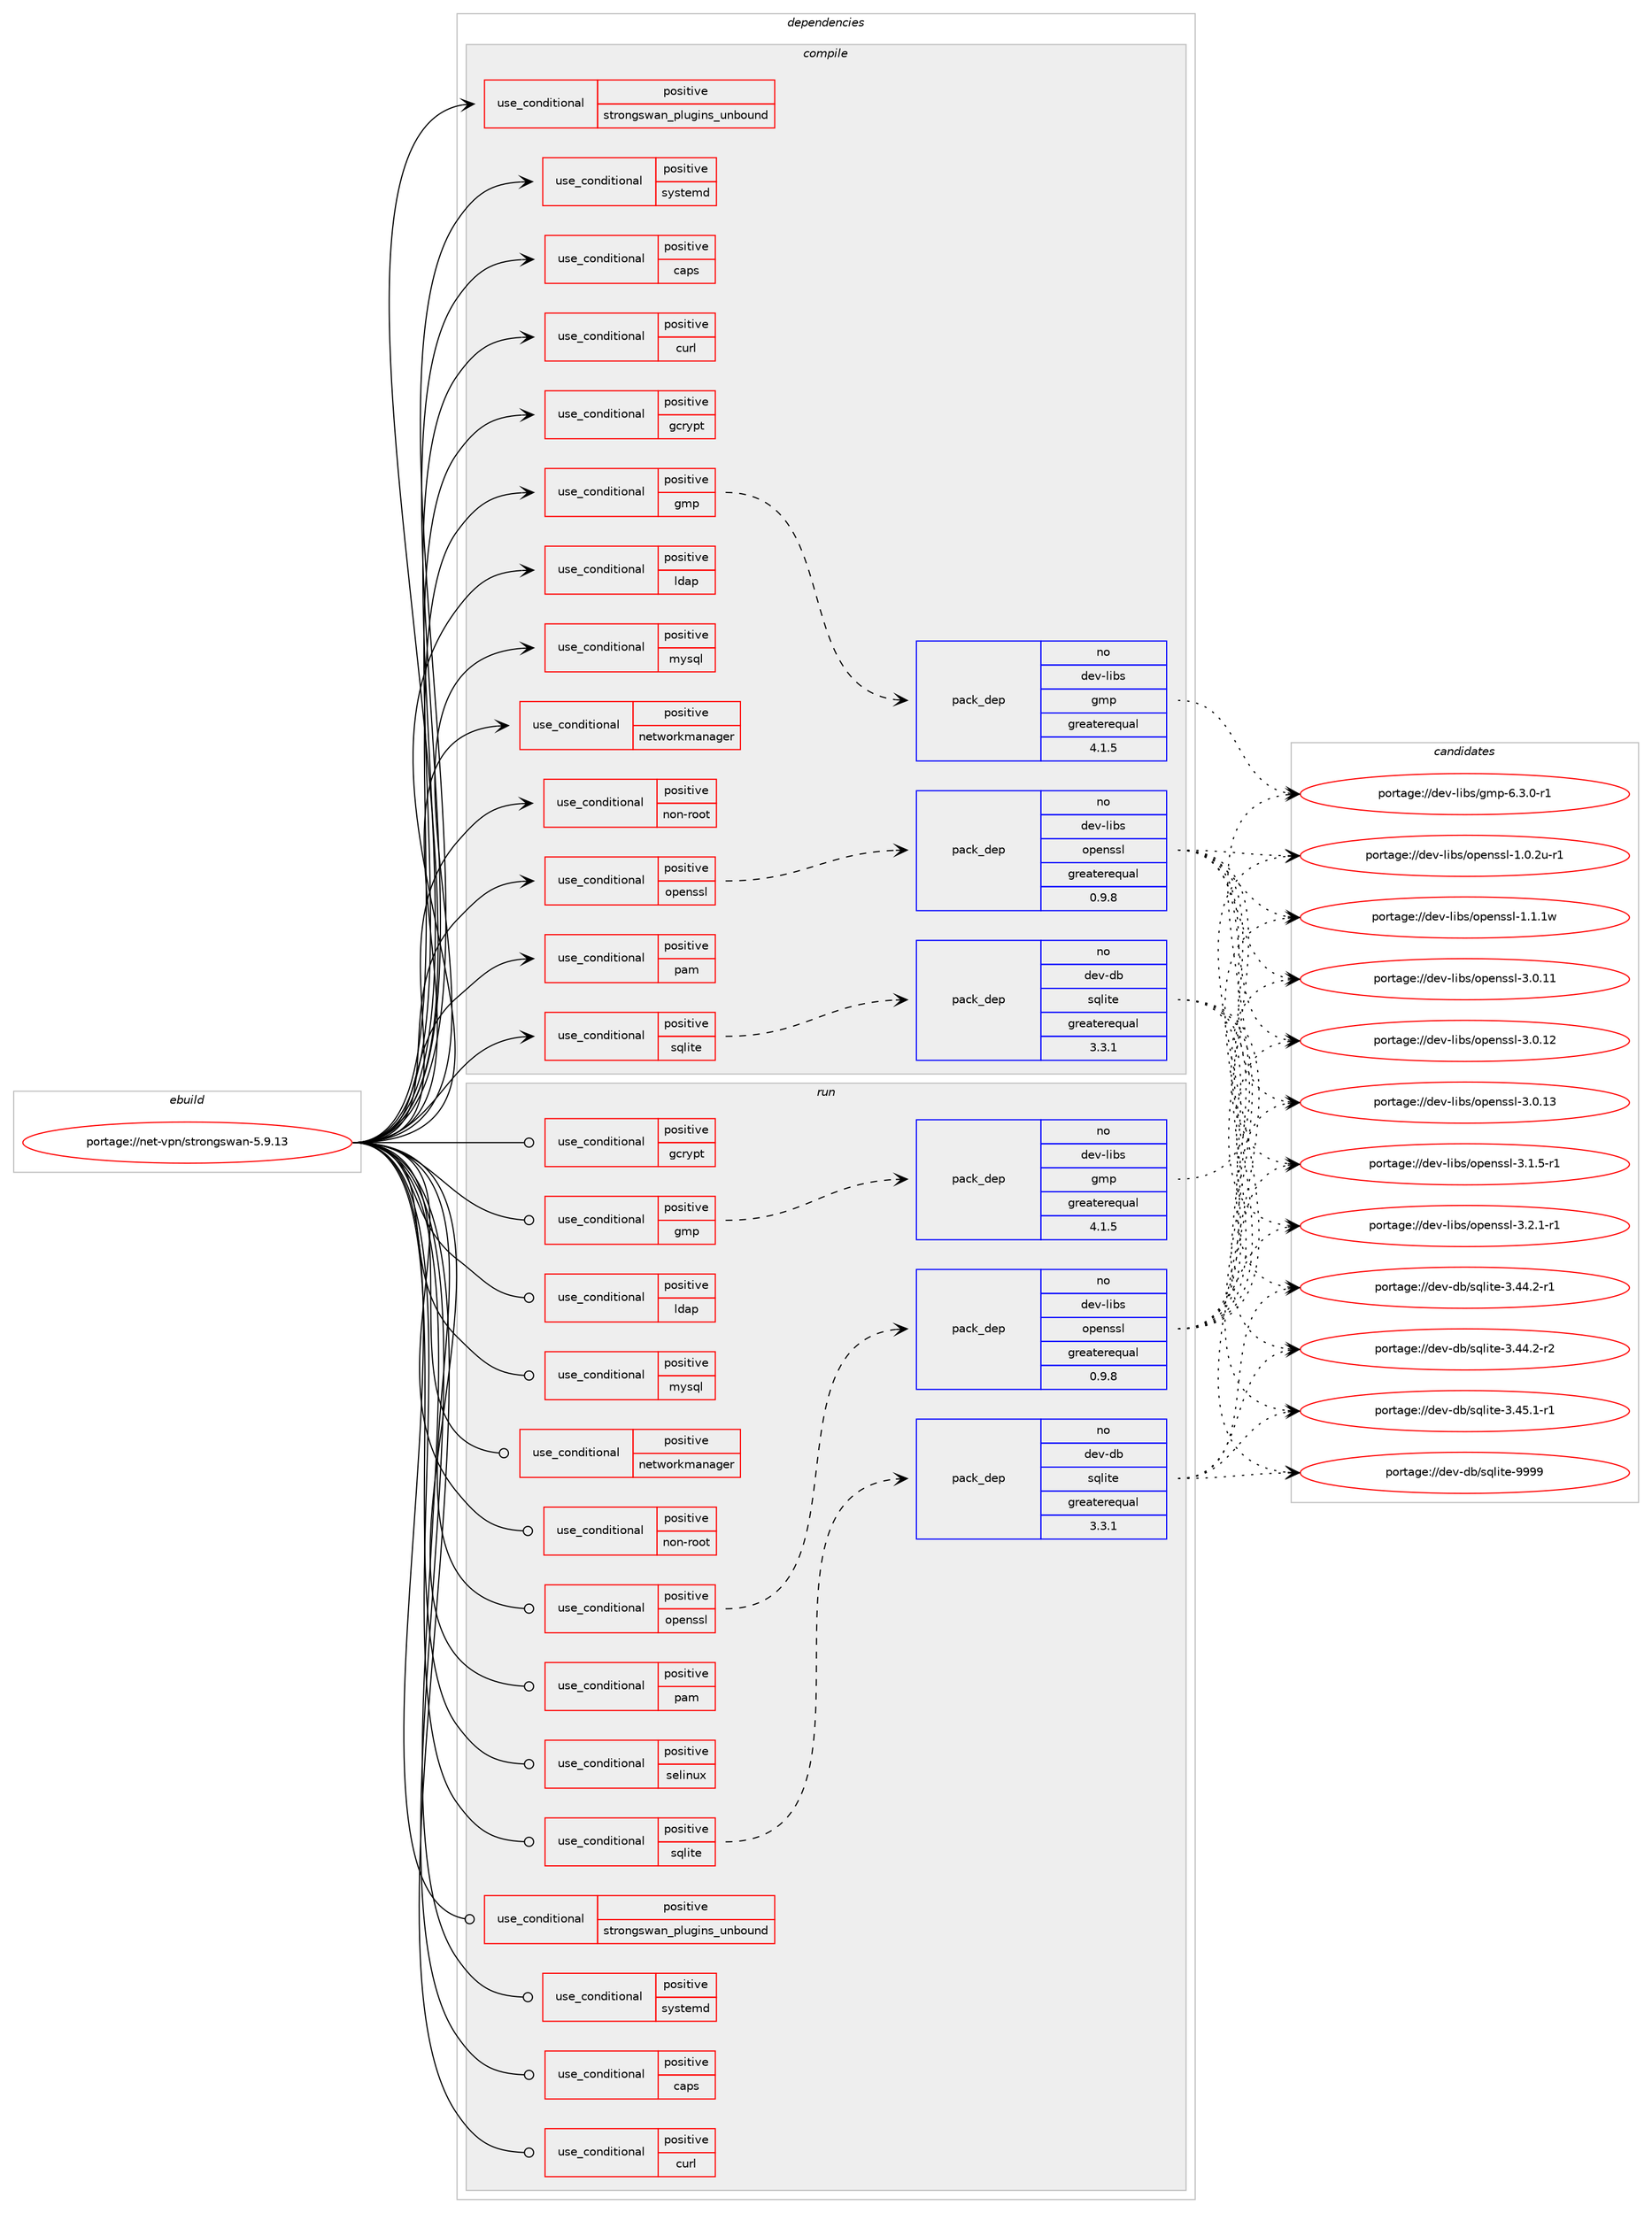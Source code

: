 digraph prolog {

# *************
# Graph options
# *************

newrank=true;
concentrate=true;
compound=true;
graph [rankdir=LR,fontname=Helvetica,fontsize=10,ranksep=1.5];#, ranksep=2.5, nodesep=0.2];
edge  [arrowhead=vee];
node  [fontname=Helvetica,fontsize=10];

# **********
# The ebuild
# **********

subgraph cluster_leftcol {
color=gray;
rank=same;
label=<<i>ebuild</i>>;
id [label="portage://net-vpn/strongswan-5.9.13", color=red, width=4, href="../net-vpn/strongswan-5.9.13.svg"];
}

# ****************
# The dependencies
# ****************

subgraph cluster_midcol {
color=gray;
label=<<i>dependencies</i>>;
subgraph cluster_compile {
fillcolor="#eeeeee";
style=filled;
label=<<i>compile</i>>;
subgraph cond6357 {
dependency8934 [label=<<TABLE BORDER="0" CELLBORDER="1" CELLSPACING="0" CELLPADDING="4"><TR><TD ROWSPAN="3" CELLPADDING="10">use_conditional</TD></TR><TR><TD>positive</TD></TR><TR><TD>caps</TD></TR></TABLE>>, shape=none, color=red];
# *** BEGIN UNKNOWN DEPENDENCY TYPE (TODO) ***
# dependency8934 -> package_dependency(portage://net-vpn/strongswan-5.9.13,install,no,sys-libs,libcap,none,[,,],[],[])
# *** END UNKNOWN DEPENDENCY TYPE (TODO) ***

}
id:e -> dependency8934:w [weight=20,style="solid",arrowhead="vee"];
subgraph cond6358 {
dependency8935 [label=<<TABLE BORDER="0" CELLBORDER="1" CELLSPACING="0" CELLPADDING="4"><TR><TD ROWSPAN="3" CELLPADDING="10">use_conditional</TD></TR><TR><TD>positive</TD></TR><TR><TD>curl</TD></TR></TABLE>>, shape=none, color=red];
# *** BEGIN UNKNOWN DEPENDENCY TYPE (TODO) ***
# dependency8935 -> package_dependency(portage://net-vpn/strongswan-5.9.13,install,no,net-misc,curl,none,[,,],[],[])
# *** END UNKNOWN DEPENDENCY TYPE (TODO) ***

}
id:e -> dependency8935:w [weight=20,style="solid",arrowhead="vee"];
subgraph cond6359 {
dependency8936 [label=<<TABLE BORDER="0" CELLBORDER="1" CELLSPACING="0" CELLPADDING="4"><TR><TD ROWSPAN="3" CELLPADDING="10">use_conditional</TD></TR><TR><TD>positive</TD></TR><TR><TD>gcrypt</TD></TR></TABLE>>, shape=none, color=red];
# *** BEGIN UNKNOWN DEPENDENCY TYPE (TODO) ***
# dependency8936 -> package_dependency(portage://net-vpn/strongswan-5.9.13,install,no,dev-libs,libgcrypt,none,[,,],any_same_slot,[])
# *** END UNKNOWN DEPENDENCY TYPE (TODO) ***

}
id:e -> dependency8936:w [weight=20,style="solid",arrowhead="vee"];
subgraph cond6360 {
dependency8937 [label=<<TABLE BORDER="0" CELLBORDER="1" CELLSPACING="0" CELLPADDING="4"><TR><TD ROWSPAN="3" CELLPADDING="10">use_conditional</TD></TR><TR><TD>positive</TD></TR><TR><TD>gmp</TD></TR></TABLE>>, shape=none, color=red];
subgraph pack2495 {
dependency8938 [label=<<TABLE BORDER="0" CELLBORDER="1" CELLSPACING="0" CELLPADDING="4" WIDTH="220"><TR><TD ROWSPAN="6" CELLPADDING="30">pack_dep</TD></TR><TR><TD WIDTH="110">no</TD></TR><TR><TD>dev-libs</TD></TR><TR><TD>gmp</TD></TR><TR><TD>greaterequal</TD></TR><TR><TD>4.1.5</TD></TR></TABLE>>, shape=none, color=blue];
}
dependency8937:e -> dependency8938:w [weight=20,style="dashed",arrowhead="vee"];
}
id:e -> dependency8937:w [weight=20,style="solid",arrowhead="vee"];
subgraph cond6361 {
dependency8939 [label=<<TABLE BORDER="0" CELLBORDER="1" CELLSPACING="0" CELLPADDING="4"><TR><TD ROWSPAN="3" CELLPADDING="10">use_conditional</TD></TR><TR><TD>positive</TD></TR><TR><TD>ldap</TD></TR></TABLE>>, shape=none, color=red];
# *** BEGIN UNKNOWN DEPENDENCY TYPE (TODO) ***
# dependency8939 -> package_dependency(portage://net-vpn/strongswan-5.9.13,install,no,net-nds,openldap,none,[,,],any_same_slot,[])
# *** END UNKNOWN DEPENDENCY TYPE (TODO) ***

}
id:e -> dependency8939:w [weight=20,style="solid",arrowhead="vee"];
subgraph cond6362 {
dependency8940 [label=<<TABLE BORDER="0" CELLBORDER="1" CELLSPACING="0" CELLPADDING="4"><TR><TD ROWSPAN="3" CELLPADDING="10">use_conditional</TD></TR><TR><TD>positive</TD></TR><TR><TD>mysql</TD></TR></TABLE>>, shape=none, color=red];
# *** BEGIN UNKNOWN DEPENDENCY TYPE (TODO) ***
# dependency8940 -> package_dependency(portage://net-vpn/strongswan-5.9.13,install,no,dev-db,mysql-connector-c,none,[,,],any_same_slot,[])
# *** END UNKNOWN DEPENDENCY TYPE (TODO) ***

}
id:e -> dependency8940:w [weight=20,style="solid",arrowhead="vee"];
subgraph cond6363 {
dependency8941 [label=<<TABLE BORDER="0" CELLBORDER="1" CELLSPACING="0" CELLPADDING="4"><TR><TD ROWSPAN="3" CELLPADDING="10">use_conditional</TD></TR><TR><TD>positive</TD></TR><TR><TD>networkmanager</TD></TR></TABLE>>, shape=none, color=red];
# *** BEGIN UNKNOWN DEPENDENCY TYPE (TODO) ***
# dependency8941 -> package_dependency(portage://net-vpn/strongswan-5.9.13,install,no,net-misc,networkmanager,none,[,,],[],[])
# *** END UNKNOWN DEPENDENCY TYPE (TODO) ***

}
id:e -> dependency8941:w [weight=20,style="solid",arrowhead="vee"];
subgraph cond6364 {
dependency8942 [label=<<TABLE BORDER="0" CELLBORDER="1" CELLSPACING="0" CELLPADDING="4"><TR><TD ROWSPAN="3" CELLPADDING="10">use_conditional</TD></TR><TR><TD>positive</TD></TR><TR><TD>non-root</TD></TR></TABLE>>, shape=none, color=red];
# *** BEGIN UNKNOWN DEPENDENCY TYPE (TODO) ***
# dependency8942 -> package_dependency(portage://net-vpn/strongswan-5.9.13,install,no,acct-user,ipsec,none,[,,],[],[])
# *** END UNKNOWN DEPENDENCY TYPE (TODO) ***

# *** BEGIN UNKNOWN DEPENDENCY TYPE (TODO) ***
# dependency8942 -> package_dependency(portage://net-vpn/strongswan-5.9.13,install,no,acct-group,ipsec,none,[,,],[],[])
# *** END UNKNOWN DEPENDENCY TYPE (TODO) ***

}
id:e -> dependency8942:w [weight=20,style="solid",arrowhead="vee"];
subgraph cond6365 {
dependency8943 [label=<<TABLE BORDER="0" CELLBORDER="1" CELLSPACING="0" CELLPADDING="4"><TR><TD ROWSPAN="3" CELLPADDING="10">use_conditional</TD></TR><TR><TD>positive</TD></TR><TR><TD>openssl</TD></TR></TABLE>>, shape=none, color=red];
subgraph pack2496 {
dependency8944 [label=<<TABLE BORDER="0" CELLBORDER="1" CELLSPACING="0" CELLPADDING="4" WIDTH="220"><TR><TD ROWSPAN="6" CELLPADDING="30">pack_dep</TD></TR><TR><TD WIDTH="110">no</TD></TR><TR><TD>dev-libs</TD></TR><TR><TD>openssl</TD></TR><TR><TD>greaterequal</TD></TR><TR><TD>0.9.8</TD></TR></TABLE>>, shape=none, color=blue];
}
dependency8943:e -> dependency8944:w [weight=20,style="dashed",arrowhead="vee"];
}
id:e -> dependency8943:w [weight=20,style="solid",arrowhead="vee"];
subgraph cond6366 {
dependency8945 [label=<<TABLE BORDER="0" CELLBORDER="1" CELLSPACING="0" CELLPADDING="4"><TR><TD ROWSPAN="3" CELLPADDING="10">use_conditional</TD></TR><TR><TD>positive</TD></TR><TR><TD>pam</TD></TR></TABLE>>, shape=none, color=red];
# *** BEGIN UNKNOWN DEPENDENCY TYPE (TODO) ***
# dependency8945 -> package_dependency(portage://net-vpn/strongswan-5.9.13,install,no,sys-libs,pam,none,[,,],[],[])
# *** END UNKNOWN DEPENDENCY TYPE (TODO) ***

}
id:e -> dependency8945:w [weight=20,style="solid",arrowhead="vee"];
subgraph cond6367 {
dependency8946 [label=<<TABLE BORDER="0" CELLBORDER="1" CELLSPACING="0" CELLPADDING="4"><TR><TD ROWSPAN="3" CELLPADDING="10">use_conditional</TD></TR><TR><TD>positive</TD></TR><TR><TD>sqlite</TD></TR></TABLE>>, shape=none, color=red];
subgraph pack2497 {
dependency8947 [label=<<TABLE BORDER="0" CELLBORDER="1" CELLSPACING="0" CELLPADDING="4" WIDTH="220"><TR><TD ROWSPAN="6" CELLPADDING="30">pack_dep</TD></TR><TR><TD WIDTH="110">no</TD></TR><TR><TD>dev-db</TD></TR><TR><TD>sqlite</TD></TR><TR><TD>greaterequal</TD></TR><TR><TD>3.3.1</TD></TR></TABLE>>, shape=none, color=blue];
}
dependency8946:e -> dependency8947:w [weight=20,style="dashed",arrowhead="vee"];
}
id:e -> dependency8946:w [weight=20,style="solid",arrowhead="vee"];
subgraph cond6368 {
dependency8948 [label=<<TABLE BORDER="0" CELLBORDER="1" CELLSPACING="0" CELLPADDING="4"><TR><TD ROWSPAN="3" CELLPADDING="10">use_conditional</TD></TR><TR><TD>positive</TD></TR><TR><TD>strongswan_plugins_unbound</TD></TR></TABLE>>, shape=none, color=red];
# *** BEGIN UNKNOWN DEPENDENCY TYPE (TODO) ***
# dependency8948 -> package_dependency(portage://net-vpn/strongswan-5.9.13,install,no,net-dns,unbound,none,[,,],any_same_slot,[])
# *** END UNKNOWN DEPENDENCY TYPE (TODO) ***

# *** BEGIN UNKNOWN DEPENDENCY TYPE (TODO) ***
# dependency8948 -> package_dependency(portage://net-vpn/strongswan-5.9.13,install,no,net-libs,ldns,none,[,,],any_same_slot,[])
# *** END UNKNOWN DEPENDENCY TYPE (TODO) ***

}
id:e -> dependency8948:w [weight=20,style="solid",arrowhead="vee"];
subgraph cond6369 {
dependency8949 [label=<<TABLE BORDER="0" CELLBORDER="1" CELLSPACING="0" CELLPADDING="4"><TR><TD ROWSPAN="3" CELLPADDING="10">use_conditional</TD></TR><TR><TD>positive</TD></TR><TR><TD>systemd</TD></TR></TABLE>>, shape=none, color=red];
# *** BEGIN UNKNOWN DEPENDENCY TYPE (TODO) ***
# dependency8949 -> package_dependency(portage://net-vpn/strongswan-5.9.13,install,no,sys-apps,systemd,none,[,,],[],[])
# *** END UNKNOWN DEPENDENCY TYPE (TODO) ***

}
id:e -> dependency8949:w [weight=20,style="solid",arrowhead="vee"];
# *** BEGIN UNKNOWN DEPENDENCY TYPE (TODO) ***
# id -> package_dependency(portage://net-vpn/strongswan-5.9.13,install,no,dev-libs,glib,none,[,,],[slot(2)],[])
# *** END UNKNOWN DEPENDENCY TYPE (TODO) ***

# *** BEGIN UNKNOWN DEPENDENCY TYPE (TODO) ***
# id -> package_dependency(portage://net-vpn/strongswan-5.9.13,install,no,sys-kernel,linux-headers,none,[,,],[],[])
# *** END UNKNOWN DEPENDENCY TYPE (TODO) ***

# *** BEGIN UNKNOWN DEPENDENCY TYPE (TODO) ***
# id -> package_dependency(portage://net-vpn/strongswan-5.9.13,install,no,virtual,linux-sources,none,[,,],[],[])
# *** END UNKNOWN DEPENDENCY TYPE (TODO) ***

}
subgraph cluster_compileandrun {
fillcolor="#eeeeee";
style=filled;
label=<<i>compile and run</i>>;
}
subgraph cluster_run {
fillcolor="#eeeeee";
style=filled;
label=<<i>run</i>>;
subgraph cond6370 {
dependency8950 [label=<<TABLE BORDER="0" CELLBORDER="1" CELLSPACING="0" CELLPADDING="4"><TR><TD ROWSPAN="3" CELLPADDING="10">use_conditional</TD></TR><TR><TD>positive</TD></TR><TR><TD>caps</TD></TR></TABLE>>, shape=none, color=red];
# *** BEGIN UNKNOWN DEPENDENCY TYPE (TODO) ***
# dependency8950 -> package_dependency(portage://net-vpn/strongswan-5.9.13,run,no,sys-libs,libcap,none,[,,],[],[])
# *** END UNKNOWN DEPENDENCY TYPE (TODO) ***

}
id:e -> dependency8950:w [weight=20,style="solid",arrowhead="odot"];
subgraph cond6371 {
dependency8951 [label=<<TABLE BORDER="0" CELLBORDER="1" CELLSPACING="0" CELLPADDING="4"><TR><TD ROWSPAN="3" CELLPADDING="10">use_conditional</TD></TR><TR><TD>positive</TD></TR><TR><TD>curl</TD></TR></TABLE>>, shape=none, color=red];
# *** BEGIN UNKNOWN DEPENDENCY TYPE (TODO) ***
# dependency8951 -> package_dependency(portage://net-vpn/strongswan-5.9.13,run,no,net-misc,curl,none,[,,],[],[])
# *** END UNKNOWN DEPENDENCY TYPE (TODO) ***

}
id:e -> dependency8951:w [weight=20,style="solid",arrowhead="odot"];
subgraph cond6372 {
dependency8952 [label=<<TABLE BORDER="0" CELLBORDER="1" CELLSPACING="0" CELLPADDING="4"><TR><TD ROWSPAN="3" CELLPADDING="10">use_conditional</TD></TR><TR><TD>positive</TD></TR><TR><TD>gcrypt</TD></TR></TABLE>>, shape=none, color=red];
# *** BEGIN UNKNOWN DEPENDENCY TYPE (TODO) ***
# dependency8952 -> package_dependency(portage://net-vpn/strongswan-5.9.13,run,no,dev-libs,libgcrypt,none,[,,],any_same_slot,[])
# *** END UNKNOWN DEPENDENCY TYPE (TODO) ***

}
id:e -> dependency8952:w [weight=20,style="solid",arrowhead="odot"];
subgraph cond6373 {
dependency8953 [label=<<TABLE BORDER="0" CELLBORDER="1" CELLSPACING="0" CELLPADDING="4"><TR><TD ROWSPAN="3" CELLPADDING="10">use_conditional</TD></TR><TR><TD>positive</TD></TR><TR><TD>gmp</TD></TR></TABLE>>, shape=none, color=red];
subgraph pack2498 {
dependency8954 [label=<<TABLE BORDER="0" CELLBORDER="1" CELLSPACING="0" CELLPADDING="4" WIDTH="220"><TR><TD ROWSPAN="6" CELLPADDING="30">pack_dep</TD></TR><TR><TD WIDTH="110">no</TD></TR><TR><TD>dev-libs</TD></TR><TR><TD>gmp</TD></TR><TR><TD>greaterequal</TD></TR><TR><TD>4.1.5</TD></TR></TABLE>>, shape=none, color=blue];
}
dependency8953:e -> dependency8954:w [weight=20,style="dashed",arrowhead="vee"];
}
id:e -> dependency8953:w [weight=20,style="solid",arrowhead="odot"];
subgraph cond6374 {
dependency8955 [label=<<TABLE BORDER="0" CELLBORDER="1" CELLSPACING="0" CELLPADDING="4"><TR><TD ROWSPAN="3" CELLPADDING="10">use_conditional</TD></TR><TR><TD>positive</TD></TR><TR><TD>ldap</TD></TR></TABLE>>, shape=none, color=red];
# *** BEGIN UNKNOWN DEPENDENCY TYPE (TODO) ***
# dependency8955 -> package_dependency(portage://net-vpn/strongswan-5.9.13,run,no,net-nds,openldap,none,[,,],any_same_slot,[])
# *** END UNKNOWN DEPENDENCY TYPE (TODO) ***

}
id:e -> dependency8955:w [weight=20,style="solid",arrowhead="odot"];
subgraph cond6375 {
dependency8956 [label=<<TABLE BORDER="0" CELLBORDER="1" CELLSPACING="0" CELLPADDING="4"><TR><TD ROWSPAN="3" CELLPADDING="10">use_conditional</TD></TR><TR><TD>positive</TD></TR><TR><TD>mysql</TD></TR></TABLE>>, shape=none, color=red];
# *** BEGIN UNKNOWN DEPENDENCY TYPE (TODO) ***
# dependency8956 -> package_dependency(portage://net-vpn/strongswan-5.9.13,run,no,dev-db,mysql-connector-c,none,[,,],any_same_slot,[])
# *** END UNKNOWN DEPENDENCY TYPE (TODO) ***

}
id:e -> dependency8956:w [weight=20,style="solid",arrowhead="odot"];
subgraph cond6376 {
dependency8957 [label=<<TABLE BORDER="0" CELLBORDER="1" CELLSPACING="0" CELLPADDING="4"><TR><TD ROWSPAN="3" CELLPADDING="10">use_conditional</TD></TR><TR><TD>positive</TD></TR><TR><TD>networkmanager</TD></TR></TABLE>>, shape=none, color=red];
# *** BEGIN UNKNOWN DEPENDENCY TYPE (TODO) ***
# dependency8957 -> package_dependency(portage://net-vpn/strongswan-5.9.13,run,no,net-misc,networkmanager,none,[,,],[],[])
# *** END UNKNOWN DEPENDENCY TYPE (TODO) ***

}
id:e -> dependency8957:w [weight=20,style="solid",arrowhead="odot"];
subgraph cond6377 {
dependency8958 [label=<<TABLE BORDER="0" CELLBORDER="1" CELLSPACING="0" CELLPADDING="4"><TR><TD ROWSPAN="3" CELLPADDING="10">use_conditional</TD></TR><TR><TD>positive</TD></TR><TR><TD>non-root</TD></TR></TABLE>>, shape=none, color=red];
# *** BEGIN UNKNOWN DEPENDENCY TYPE (TODO) ***
# dependency8958 -> package_dependency(portage://net-vpn/strongswan-5.9.13,run,no,acct-user,ipsec,none,[,,],[],[])
# *** END UNKNOWN DEPENDENCY TYPE (TODO) ***

# *** BEGIN UNKNOWN DEPENDENCY TYPE (TODO) ***
# dependency8958 -> package_dependency(portage://net-vpn/strongswan-5.9.13,run,no,acct-group,ipsec,none,[,,],[],[])
# *** END UNKNOWN DEPENDENCY TYPE (TODO) ***

}
id:e -> dependency8958:w [weight=20,style="solid",arrowhead="odot"];
subgraph cond6378 {
dependency8959 [label=<<TABLE BORDER="0" CELLBORDER="1" CELLSPACING="0" CELLPADDING="4"><TR><TD ROWSPAN="3" CELLPADDING="10">use_conditional</TD></TR><TR><TD>positive</TD></TR><TR><TD>openssl</TD></TR></TABLE>>, shape=none, color=red];
subgraph pack2499 {
dependency8960 [label=<<TABLE BORDER="0" CELLBORDER="1" CELLSPACING="0" CELLPADDING="4" WIDTH="220"><TR><TD ROWSPAN="6" CELLPADDING="30">pack_dep</TD></TR><TR><TD WIDTH="110">no</TD></TR><TR><TD>dev-libs</TD></TR><TR><TD>openssl</TD></TR><TR><TD>greaterequal</TD></TR><TR><TD>0.9.8</TD></TR></TABLE>>, shape=none, color=blue];
}
dependency8959:e -> dependency8960:w [weight=20,style="dashed",arrowhead="vee"];
}
id:e -> dependency8959:w [weight=20,style="solid",arrowhead="odot"];
subgraph cond6379 {
dependency8961 [label=<<TABLE BORDER="0" CELLBORDER="1" CELLSPACING="0" CELLPADDING="4"><TR><TD ROWSPAN="3" CELLPADDING="10">use_conditional</TD></TR><TR><TD>positive</TD></TR><TR><TD>pam</TD></TR></TABLE>>, shape=none, color=red];
# *** BEGIN UNKNOWN DEPENDENCY TYPE (TODO) ***
# dependency8961 -> package_dependency(portage://net-vpn/strongswan-5.9.13,run,no,sys-libs,pam,none,[,,],[],[])
# *** END UNKNOWN DEPENDENCY TYPE (TODO) ***

}
id:e -> dependency8961:w [weight=20,style="solid",arrowhead="odot"];
subgraph cond6380 {
dependency8962 [label=<<TABLE BORDER="0" CELLBORDER="1" CELLSPACING="0" CELLPADDING="4"><TR><TD ROWSPAN="3" CELLPADDING="10">use_conditional</TD></TR><TR><TD>positive</TD></TR><TR><TD>selinux</TD></TR></TABLE>>, shape=none, color=red];
# *** BEGIN UNKNOWN DEPENDENCY TYPE (TODO) ***
# dependency8962 -> package_dependency(portage://net-vpn/strongswan-5.9.13,run,no,sec-policy,selinux-ipsec,none,[,,],[],[])
# *** END UNKNOWN DEPENDENCY TYPE (TODO) ***

}
id:e -> dependency8962:w [weight=20,style="solid",arrowhead="odot"];
subgraph cond6381 {
dependency8963 [label=<<TABLE BORDER="0" CELLBORDER="1" CELLSPACING="0" CELLPADDING="4"><TR><TD ROWSPAN="3" CELLPADDING="10">use_conditional</TD></TR><TR><TD>positive</TD></TR><TR><TD>sqlite</TD></TR></TABLE>>, shape=none, color=red];
subgraph pack2500 {
dependency8964 [label=<<TABLE BORDER="0" CELLBORDER="1" CELLSPACING="0" CELLPADDING="4" WIDTH="220"><TR><TD ROWSPAN="6" CELLPADDING="30">pack_dep</TD></TR><TR><TD WIDTH="110">no</TD></TR><TR><TD>dev-db</TD></TR><TR><TD>sqlite</TD></TR><TR><TD>greaterequal</TD></TR><TR><TD>3.3.1</TD></TR></TABLE>>, shape=none, color=blue];
}
dependency8963:e -> dependency8964:w [weight=20,style="dashed",arrowhead="vee"];
}
id:e -> dependency8963:w [weight=20,style="solid",arrowhead="odot"];
subgraph cond6382 {
dependency8965 [label=<<TABLE BORDER="0" CELLBORDER="1" CELLSPACING="0" CELLPADDING="4"><TR><TD ROWSPAN="3" CELLPADDING="10">use_conditional</TD></TR><TR><TD>positive</TD></TR><TR><TD>strongswan_plugins_unbound</TD></TR></TABLE>>, shape=none, color=red];
# *** BEGIN UNKNOWN DEPENDENCY TYPE (TODO) ***
# dependency8965 -> package_dependency(portage://net-vpn/strongswan-5.9.13,run,no,net-dns,unbound,none,[,,],any_same_slot,[])
# *** END UNKNOWN DEPENDENCY TYPE (TODO) ***

# *** BEGIN UNKNOWN DEPENDENCY TYPE (TODO) ***
# dependency8965 -> package_dependency(portage://net-vpn/strongswan-5.9.13,run,no,net-libs,ldns,none,[,,],any_same_slot,[])
# *** END UNKNOWN DEPENDENCY TYPE (TODO) ***

}
id:e -> dependency8965:w [weight=20,style="solid",arrowhead="odot"];
subgraph cond6383 {
dependency8966 [label=<<TABLE BORDER="0" CELLBORDER="1" CELLSPACING="0" CELLPADDING="4"><TR><TD ROWSPAN="3" CELLPADDING="10">use_conditional</TD></TR><TR><TD>positive</TD></TR><TR><TD>systemd</TD></TR></TABLE>>, shape=none, color=red];
# *** BEGIN UNKNOWN DEPENDENCY TYPE (TODO) ***
# dependency8966 -> package_dependency(portage://net-vpn/strongswan-5.9.13,run,no,sys-apps,systemd,none,[,,],[],[])
# *** END UNKNOWN DEPENDENCY TYPE (TODO) ***

}
id:e -> dependency8966:w [weight=20,style="solid",arrowhead="odot"];
# *** BEGIN UNKNOWN DEPENDENCY TYPE (TODO) ***
# id -> package_dependency(portage://net-vpn/strongswan-5.9.13,run,no,dev-libs,glib,none,[,,],[slot(2)],[])
# *** END UNKNOWN DEPENDENCY TYPE (TODO) ***

# *** BEGIN UNKNOWN DEPENDENCY TYPE (TODO) ***
# id -> package_dependency(portage://net-vpn/strongswan-5.9.13,run,no,sys-apps,iproute2,none,[,,],[],[])
# *** END UNKNOWN DEPENDENCY TYPE (TODO) ***

# *** BEGIN UNKNOWN DEPENDENCY TYPE (TODO) ***
# id -> package_dependency(portage://net-vpn/strongswan-5.9.13,run,no,virtual,logger,none,[,,],[],[])
# *** END UNKNOWN DEPENDENCY TYPE (TODO) ***

# *** BEGIN UNKNOWN DEPENDENCY TYPE (TODO) ***
# id -> package_dependency(portage://net-vpn/strongswan-5.9.13,run,weak,net-vpn,libreswan,none,[,,],[],[])
# *** END UNKNOWN DEPENDENCY TYPE (TODO) ***

}
}

# **************
# The candidates
# **************

subgraph cluster_choices {
rank=same;
color=gray;
label=<<i>candidates</i>>;

subgraph choice2495 {
color=black;
nodesep=1;
choice1001011184510810598115471031091124554465146484511449 [label="portage://dev-libs/gmp-6.3.0-r1", color=red, width=4,href="../dev-libs/gmp-6.3.0-r1.svg"];
dependency8938:e -> choice1001011184510810598115471031091124554465146484511449:w [style=dotted,weight="100"];
}
subgraph choice2496 {
color=black;
nodesep=1;
choice1001011184510810598115471111121011101151151084549464846501174511449 [label="portage://dev-libs/openssl-1.0.2u-r1", color=red, width=4,href="../dev-libs/openssl-1.0.2u-r1.svg"];
choice100101118451081059811547111112101110115115108454946494649119 [label="portage://dev-libs/openssl-1.1.1w", color=red, width=4,href="../dev-libs/openssl-1.1.1w.svg"];
choice10010111845108105981154711111210111011511510845514648464949 [label="portage://dev-libs/openssl-3.0.11", color=red, width=4,href="../dev-libs/openssl-3.0.11.svg"];
choice10010111845108105981154711111210111011511510845514648464950 [label="portage://dev-libs/openssl-3.0.12", color=red, width=4,href="../dev-libs/openssl-3.0.12.svg"];
choice10010111845108105981154711111210111011511510845514648464951 [label="portage://dev-libs/openssl-3.0.13", color=red, width=4,href="../dev-libs/openssl-3.0.13.svg"];
choice1001011184510810598115471111121011101151151084551464946534511449 [label="portage://dev-libs/openssl-3.1.5-r1", color=red, width=4,href="../dev-libs/openssl-3.1.5-r1.svg"];
choice1001011184510810598115471111121011101151151084551465046494511449 [label="portage://dev-libs/openssl-3.2.1-r1", color=red, width=4,href="../dev-libs/openssl-3.2.1-r1.svg"];
dependency8944:e -> choice1001011184510810598115471111121011101151151084549464846501174511449:w [style=dotted,weight="100"];
dependency8944:e -> choice100101118451081059811547111112101110115115108454946494649119:w [style=dotted,weight="100"];
dependency8944:e -> choice10010111845108105981154711111210111011511510845514648464949:w [style=dotted,weight="100"];
dependency8944:e -> choice10010111845108105981154711111210111011511510845514648464950:w [style=dotted,weight="100"];
dependency8944:e -> choice10010111845108105981154711111210111011511510845514648464951:w [style=dotted,weight="100"];
dependency8944:e -> choice1001011184510810598115471111121011101151151084551464946534511449:w [style=dotted,weight="100"];
dependency8944:e -> choice1001011184510810598115471111121011101151151084551465046494511449:w [style=dotted,weight="100"];
}
subgraph choice2497 {
color=black;
nodesep=1;
choice100101118451009847115113108105116101455146525246504511449 [label="portage://dev-db/sqlite-3.44.2-r1", color=red, width=4,href="../dev-db/sqlite-3.44.2-r1.svg"];
choice100101118451009847115113108105116101455146525246504511450 [label="portage://dev-db/sqlite-3.44.2-r2", color=red, width=4,href="../dev-db/sqlite-3.44.2-r2.svg"];
choice100101118451009847115113108105116101455146525346494511449 [label="portage://dev-db/sqlite-3.45.1-r1", color=red, width=4,href="../dev-db/sqlite-3.45.1-r1.svg"];
choice1001011184510098471151131081051161014557575757 [label="portage://dev-db/sqlite-9999", color=red, width=4,href="../dev-db/sqlite-9999.svg"];
dependency8947:e -> choice100101118451009847115113108105116101455146525246504511449:w [style=dotted,weight="100"];
dependency8947:e -> choice100101118451009847115113108105116101455146525246504511450:w [style=dotted,weight="100"];
dependency8947:e -> choice100101118451009847115113108105116101455146525346494511449:w [style=dotted,weight="100"];
dependency8947:e -> choice1001011184510098471151131081051161014557575757:w [style=dotted,weight="100"];
}
subgraph choice2498 {
color=black;
nodesep=1;
choice1001011184510810598115471031091124554465146484511449 [label="portage://dev-libs/gmp-6.3.0-r1", color=red, width=4,href="../dev-libs/gmp-6.3.0-r1.svg"];
dependency8954:e -> choice1001011184510810598115471031091124554465146484511449:w [style=dotted,weight="100"];
}
subgraph choice2499 {
color=black;
nodesep=1;
choice1001011184510810598115471111121011101151151084549464846501174511449 [label="portage://dev-libs/openssl-1.0.2u-r1", color=red, width=4,href="../dev-libs/openssl-1.0.2u-r1.svg"];
choice100101118451081059811547111112101110115115108454946494649119 [label="portage://dev-libs/openssl-1.1.1w", color=red, width=4,href="../dev-libs/openssl-1.1.1w.svg"];
choice10010111845108105981154711111210111011511510845514648464949 [label="portage://dev-libs/openssl-3.0.11", color=red, width=4,href="../dev-libs/openssl-3.0.11.svg"];
choice10010111845108105981154711111210111011511510845514648464950 [label="portage://dev-libs/openssl-3.0.12", color=red, width=4,href="../dev-libs/openssl-3.0.12.svg"];
choice10010111845108105981154711111210111011511510845514648464951 [label="portage://dev-libs/openssl-3.0.13", color=red, width=4,href="../dev-libs/openssl-3.0.13.svg"];
choice1001011184510810598115471111121011101151151084551464946534511449 [label="portage://dev-libs/openssl-3.1.5-r1", color=red, width=4,href="../dev-libs/openssl-3.1.5-r1.svg"];
choice1001011184510810598115471111121011101151151084551465046494511449 [label="portage://dev-libs/openssl-3.2.1-r1", color=red, width=4,href="../dev-libs/openssl-3.2.1-r1.svg"];
dependency8960:e -> choice1001011184510810598115471111121011101151151084549464846501174511449:w [style=dotted,weight="100"];
dependency8960:e -> choice100101118451081059811547111112101110115115108454946494649119:w [style=dotted,weight="100"];
dependency8960:e -> choice10010111845108105981154711111210111011511510845514648464949:w [style=dotted,weight="100"];
dependency8960:e -> choice10010111845108105981154711111210111011511510845514648464950:w [style=dotted,weight="100"];
dependency8960:e -> choice10010111845108105981154711111210111011511510845514648464951:w [style=dotted,weight="100"];
dependency8960:e -> choice1001011184510810598115471111121011101151151084551464946534511449:w [style=dotted,weight="100"];
dependency8960:e -> choice1001011184510810598115471111121011101151151084551465046494511449:w [style=dotted,weight="100"];
}
subgraph choice2500 {
color=black;
nodesep=1;
choice100101118451009847115113108105116101455146525246504511449 [label="portage://dev-db/sqlite-3.44.2-r1", color=red, width=4,href="../dev-db/sqlite-3.44.2-r1.svg"];
choice100101118451009847115113108105116101455146525246504511450 [label="portage://dev-db/sqlite-3.44.2-r2", color=red, width=4,href="../dev-db/sqlite-3.44.2-r2.svg"];
choice100101118451009847115113108105116101455146525346494511449 [label="portage://dev-db/sqlite-3.45.1-r1", color=red, width=4,href="../dev-db/sqlite-3.45.1-r1.svg"];
choice1001011184510098471151131081051161014557575757 [label="portage://dev-db/sqlite-9999", color=red, width=4,href="../dev-db/sqlite-9999.svg"];
dependency8964:e -> choice100101118451009847115113108105116101455146525246504511449:w [style=dotted,weight="100"];
dependency8964:e -> choice100101118451009847115113108105116101455146525246504511450:w [style=dotted,weight="100"];
dependency8964:e -> choice100101118451009847115113108105116101455146525346494511449:w [style=dotted,weight="100"];
dependency8964:e -> choice1001011184510098471151131081051161014557575757:w [style=dotted,weight="100"];
}
}

}
